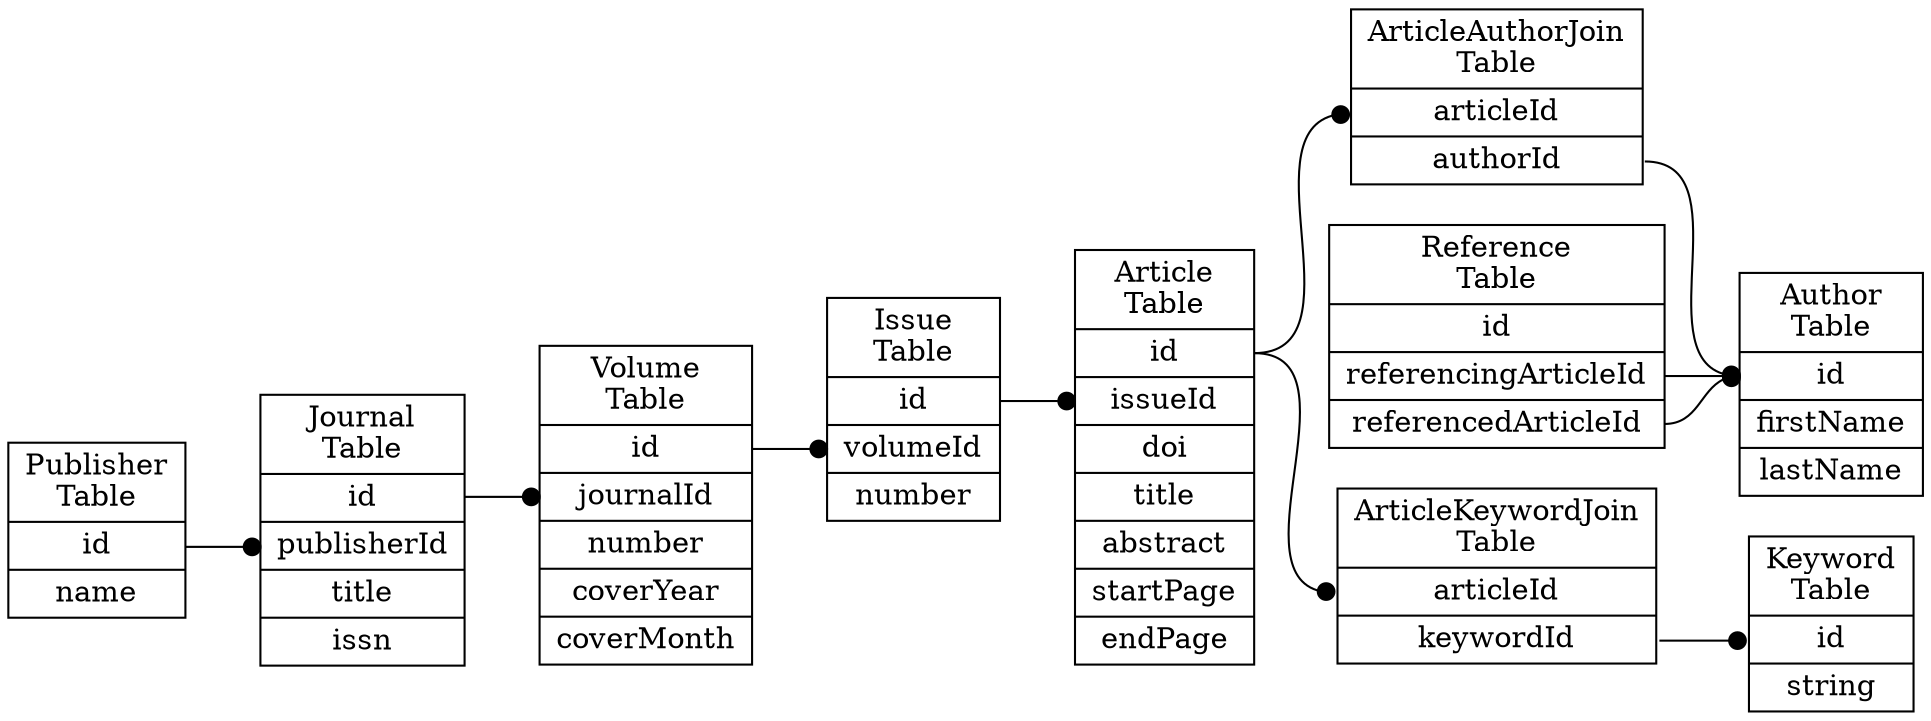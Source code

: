digraph lusql
{
	rankdir=LR;ratio=fill;

	pub [shape=record, label="Publisher\nTable|<id>id|name"];
	jou [shape=record,label="Journal\nTable|<id>id|<jpid>publisherId|title|issn"];
	vol [shape=record,label="Volume\nTable|<id>id|<vjid>journalId|number|coverYear|coverMonth"];
	iss [shape=record,label="Issue\nTable|<id>id|<ivid>volumeId|number"];
	art [shape=record,label="Article\nTable|<id>id|<aiid>issueId|doi|title|abstract|startPage|endPage"];
	aut [shape=record,label="Author\nTable|<id>id|firstName|lastName"];
	aaj [shape=record,label="ArticleAuthorJoin\nTable|<artid>articleId|<autId>authorId"];
	kw [shape=record,label="Keyword\nTable|<id>id|string"];
	akj [shape=record,label="ArticleKeywordJoin\nTable|<aid>articleId|<kid>keywordId"];
	cite [shape=record,label="Reference\nTable|<cid>id|<caid>referencingArticleId|<caaid>referencedArticleId"];

	edge [arrowhead=dot]
//	edge [arrowhead=dot,label="1:N"];
	pub:id->jou:jpid;
	jou:id->vol:vjid;
	vol:id->iss:ivid;
	iss:id->art:aiid;
	art:id->aaj:artid;
	art:id->akj:aid;
//	edge [arrowhead=dot,label="N:1"];
	aaj:autId->aut:id;
	akj:kid->kw:id;
        cite:caid->aut:id;
        cite:caaid->aut:id;
}


